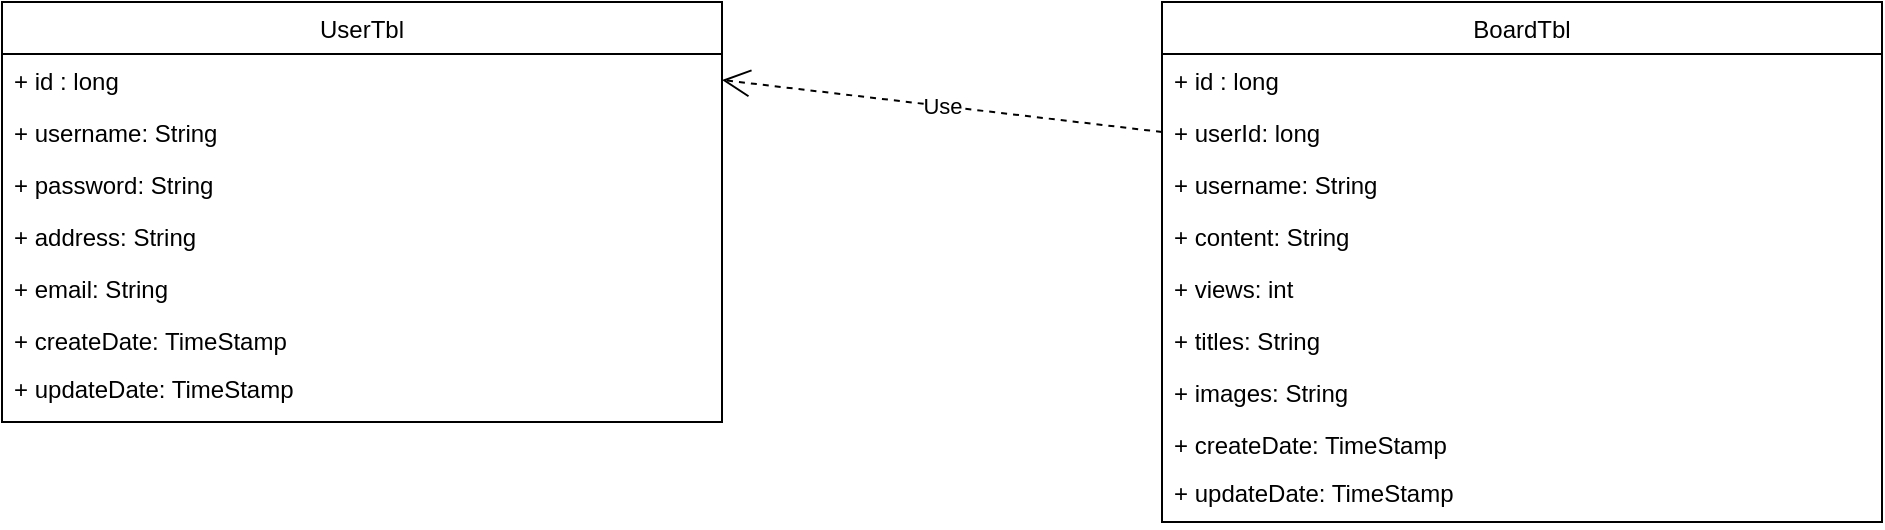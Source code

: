 <mxfile version="14.0.1" type="github">
  <diagram name="Page-1" id="e7e014a7-5840-1c2e-5031-d8a46d1fe8dd">
    <mxGraphModel dx="1108" dy="722" grid="1" gridSize="10" guides="1" tooltips="1" connect="1" arrows="1" fold="1" page="1" pageScale="1" pageWidth="1169" pageHeight="826" background="#ffffff" math="0" shadow="0">
      <root>
        <mxCell id="0" />
        <mxCell id="1" parent="0" />
        <mxCell id="v0EgTeMb2HDxn-YyOobq-44" value="BoardTbl" style="swimlane;fontStyle=0;childLayout=stackLayout;horizontal=1;startSize=26;fillColor=none;horizontalStack=0;resizeParent=1;resizeParentMax=0;resizeLast=0;collapsible=1;marginBottom=0;" vertex="1" parent="1">
          <mxGeometry x="730" y="190" width="360" height="260" as="geometry" />
        </mxCell>
        <mxCell id="v0EgTeMb2HDxn-YyOobq-45" value="+ id : long " style="text;strokeColor=none;fillColor=none;align=left;verticalAlign=top;spacingLeft=4;spacingRight=4;overflow=hidden;rotatable=0;points=[[0,0.5],[1,0.5]];portConstraint=eastwest;" vertex="1" parent="v0EgTeMb2HDxn-YyOobq-44">
          <mxGeometry y="26" width="360" height="26" as="geometry" />
        </mxCell>
        <mxCell id="v0EgTeMb2HDxn-YyOobq-46" value="+ userId: long" style="text;strokeColor=none;fillColor=none;align=left;verticalAlign=top;spacingLeft=4;spacingRight=4;overflow=hidden;rotatable=0;points=[[0,0.5],[1,0.5]];portConstraint=eastwest;" vertex="1" parent="v0EgTeMb2HDxn-YyOobq-44">
          <mxGeometry y="52" width="360" height="26" as="geometry" />
        </mxCell>
        <mxCell id="v0EgTeMb2HDxn-YyOobq-51" value="+ username: String" style="text;strokeColor=none;fillColor=none;align=left;verticalAlign=top;spacingLeft=4;spacingRight=4;overflow=hidden;rotatable=0;points=[[0,0.5],[1,0.5]];portConstraint=eastwest;" vertex="1" parent="v0EgTeMb2HDxn-YyOobq-44">
          <mxGeometry y="78" width="360" height="26" as="geometry" />
        </mxCell>
        <mxCell id="v0EgTeMb2HDxn-YyOobq-52" value="+ content: String" style="text;strokeColor=none;fillColor=none;align=left;verticalAlign=top;spacingLeft=4;spacingRight=4;overflow=hidden;rotatable=0;points=[[0,0.5],[1,0.5]];portConstraint=eastwest;" vertex="1" parent="v0EgTeMb2HDxn-YyOobq-44">
          <mxGeometry y="104" width="360" height="26" as="geometry" />
        </mxCell>
        <mxCell id="v0EgTeMb2HDxn-YyOobq-47" value="+ views: int" style="text;strokeColor=none;fillColor=none;align=left;verticalAlign=top;spacingLeft=4;spacingRight=4;overflow=hidden;rotatable=0;points=[[0,0.5],[1,0.5]];portConstraint=eastwest;" vertex="1" parent="v0EgTeMb2HDxn-YyOobq-44">
          <mxGeometry y="130" width="360" height="26" as="geometry" />
        </mxCell>
        <mxCell id="v0EgTeMb2HDxn-YyOobq-67" value="+ titles: String" style="text;strokeColor=none;fillColor=none;align=left;verticalAlign=top;spacingLeft=4;spacingRight=4;overflow=hidden;rotatable=0;points=[[0,0.5],[1,0.5]];portConstraint=eastwest;" vertex="1" parent="v0EgTeMb2HDxn-YyOobq-44">
          <mxGeometry y="156" width="360" height="26" as="geometry" />
        </mxCell>
        <mxCell id="v0EgTeMb2HDxn-YyOobq-66" value="+ images: String" style="text;strokeColor=none;fillColor=none;align=left;verticalAlign=top;spacingLeft=4;spacingRight=4;overflow=hidden;rotatable=0;points=[[0,0.5],[1,0.5]];portConstraint=eastwest;" vertex="1" parent="v0EgTeMb2HDxn-YyOobq-44">
          <mxGeometry y="182" width="360" height="26" as="geometry" />
        </mxCell>
        <mxCell id="v0EgTeMb2HDxn-YyOobq-53" value="+ createDate: TimeStamp" style="text;strokeColor=none;fillColor=none;align=left;verticalAlign=top;spacingLeft=4;spacingRight=4;overflow=hidden;rotatable=0;points=[[0,0.5],[1,0.5]];portConstraint=eastwest;" vertex="1" parent="v0EgTeMb2HDxn-YyOobq-44">
          <mxGeometry y="208" width="360" height="24" as="geometry" />
        </mxCell>
        <mxCell id="v0EgTeMb2HDxn-YyOobq-68" value="+ updateDate: TimeStamp" style="text;strokeColor=none;fillColor=none;align=left;verticalAlign=top;spacingLeft=4;spacingRight=4;overflow=hidden;rotatable=0;points=[[0,0.5],[1,0.5]];portConstraint=eastwest;" vertex="1" parent="v0EgTeMb2HDxn-YyOobq-44">
          <mxGeometry y="232" width="360" height="28" as="geometry" />
        </mxCell>
        <mxCell id="v0EgTeMb2HDxn-YyOobq-54" value="UserTbl" style="swimlane;fontStyle=0;childLayout=stackLayout;horizontal=1;startSize=26;fillColor=none;horizontalStack=0;resizeParent=1;resizeParentMax=0;resizeLast=0;collapsible=1;marginBottom=0;" vertex="1" parent="1">
          <mxGeometry x="150" y="190" width="360" height="210" as="geometry" />
        </mxCell>
        <mxCell id="v0EgTeMb2HDxn-YyOobq-55" value="+ id : long " style="text;strokeColor=none;fillColor=none;align=left;verticalAlign=top;spacingLeft=4;spacingRight=4;overflow=hidden;rotatable=0;points=[[0,0.5],[1,0.5]];portConstraint=eastwest;" vertex="1" parent="v0EgTeMb2HDxn-YyOobq-54">
          <mxGeometry y="26" width="360" height="26" as="geometry" />
        </mxCell>
        <mxCell id="v0EgTeMb2HDxn-YyOobq-56" value="+ username: String" style="text;strokeColor=none;fillColor=none;align=left;verticalAlign=top;spacingLeft=4;spacingRight=4;overflow=hidden;rotatable=0;points=[[0,0.5],[1,0.5]];portConstraint=eastwest;" vertex="1" parent="v0EgTeMb2HDxn-YyOobq-54">
          <mxGeometry y="52" width="360" height="26" as="geometry" />
        </mxCell>
        <mxCell id="v0EgTeMb2HDxn-YyOobq-57" value="+ password: String" style="text;strokeColor=none;fillColor=none;align=left;verticalAlign=top;spacingLeft=4;spacingRight=4;overflow=hidden;rotatable=0;points=[[0,0.5],[1,0.5]];portConstraint=eastwest;" vertex="1" parent="v0EgTeMb2HDxn-YyOobq-54">
          <mxGeometry y="78" width="360" height="26" as="geometry" />
        </mxCell>
        <mxCell id="v0EgTeMb2HDxn-YyOobq-58" value="+ address: String" style="text;strokeColor=none;fillColor=none;align=left;verticalAlign=top;spacingLeft=4;spacingRight=4;overflow=hidden;rotatable=0;points=[[0,0.5],[1,0.5]];portConstraint=eastwest;" vertex="1" parent="v0EgTeMb2HDxn-YyOobq-54">
          <mxGeometry y="104" width="360" height="26" as="geometry" />
        </mxCell>
        <mxCell id="v0EgTeMb2HDxn-YyOobq-59" value="+ email: String" style="text;strokeColor=none;fillColor=none;align=left;verticalAlign=top;spacingLeft=4;spacingRight=4;overflow=hidden;rotatable=0;points=[[0,0.5],[1,0.5]];portConstraint=eastwest;" vertex="1" parent="v0EgTeMb2HDxn-YyOobq-54">
          <mxGeometry y="130" width="360" height="26" as="geometry" />
        </mxCell>
        <mxCell id="v0EgTeMb2HDxn-YyOobq-60" value="+ createDate: TimeStamp" style="text;strokeColor=none;fillColor=none;align=left;verticalAlign=top;spacingLeft=4;spacingRight=4;overflow=hidden;rotatable=0;points=[[0,0.5],[1,0.5]];portConstraint=eastwest;" vertex="1" parent="v0EgTeMb2HDxn-YyOobq-54">
          <mxGeometry y="156" width="360" height="24" as="geometry" />
        </mxCell>
        <mxCell id="v0EgTeMb2HDxn-YyOobq-61" value="+ updateDate: TimeStamp" style="text;strokeColor=none;fillColor=none;align=left;verticalAlign=top;spacingLeft=4;spacingRight=4;overflow=hidden;rotatable=0;points=[[0,0.5],[1,0.5]];portConstraint=eastwest;" vertex="1" parent="v0EgTeMb2HDxn-YyOobq-54">
          <mxGeometry y="180" width="360" height="30" as="geometry" />
        </mxCell>
        <mxCell id="v0EgTeMb2HDxn-YyOobq-64" value="Use" style="endArrow=open;endSize=12;dashed=1;html=1;exitX=0;exitY=0.5;exitDx=0;exitDy=0;" edge="1" parent="1" source="v0EgTeMb2HDxn-YyOobq-46" target="v0EgTeMb2HDxn-YyOobq-55">
          <mxGeometry width="160" relative="1" as="geometry">
            <mxPoint x="650" y="390" as="sourcePoint" />
            <mxPoint x="640" y="280" as="targetPoint" />
            <Array as="points">
              <mxPoint x="510" y="229" />
            </Array>
          </mxGeometry>
        </mxCell>
      </root>
    </mxGraphModel>
  </diagram>
</mxfile>
